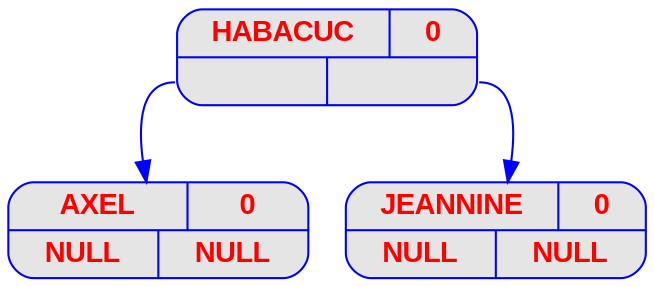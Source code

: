 digraph  {
	node [
		fontname  = "Arial bold" 
		fontsize  = "14"
		fontcolor = "red"
		style     = "rounded, filled"
		shape     = "record"
		fillcolor = "grey90"
		color     = "blue"
		width     = "2"
	]

	edge [
		color     = "blue"
	]

	HABACUC
 [label = "{{<c> HABACUC
 | <b> 0}| { <g> | <d>}}"];
	HABACUC
:g -> AXEL
;
	AXEL
 [label = "{{<c> AXEL
 | <b> 0}| { <g> | <d>}}"];
	AXEL
 [label = "{{<c> AXEL
 | <b> 0}| { <g> NULL | <d> NULL}}"];
	HABACUC
:d -> JEANNINE
;
	JEANNINE
 [label = "{{<c> JEANNINE
 | <b> 0}| { <g> | <d>}}"];
	JEANNINE
 [label = "{{<c> JEANNINE
 | <b> 0}| { <g> NULL | <d> NULL}}"];
}
